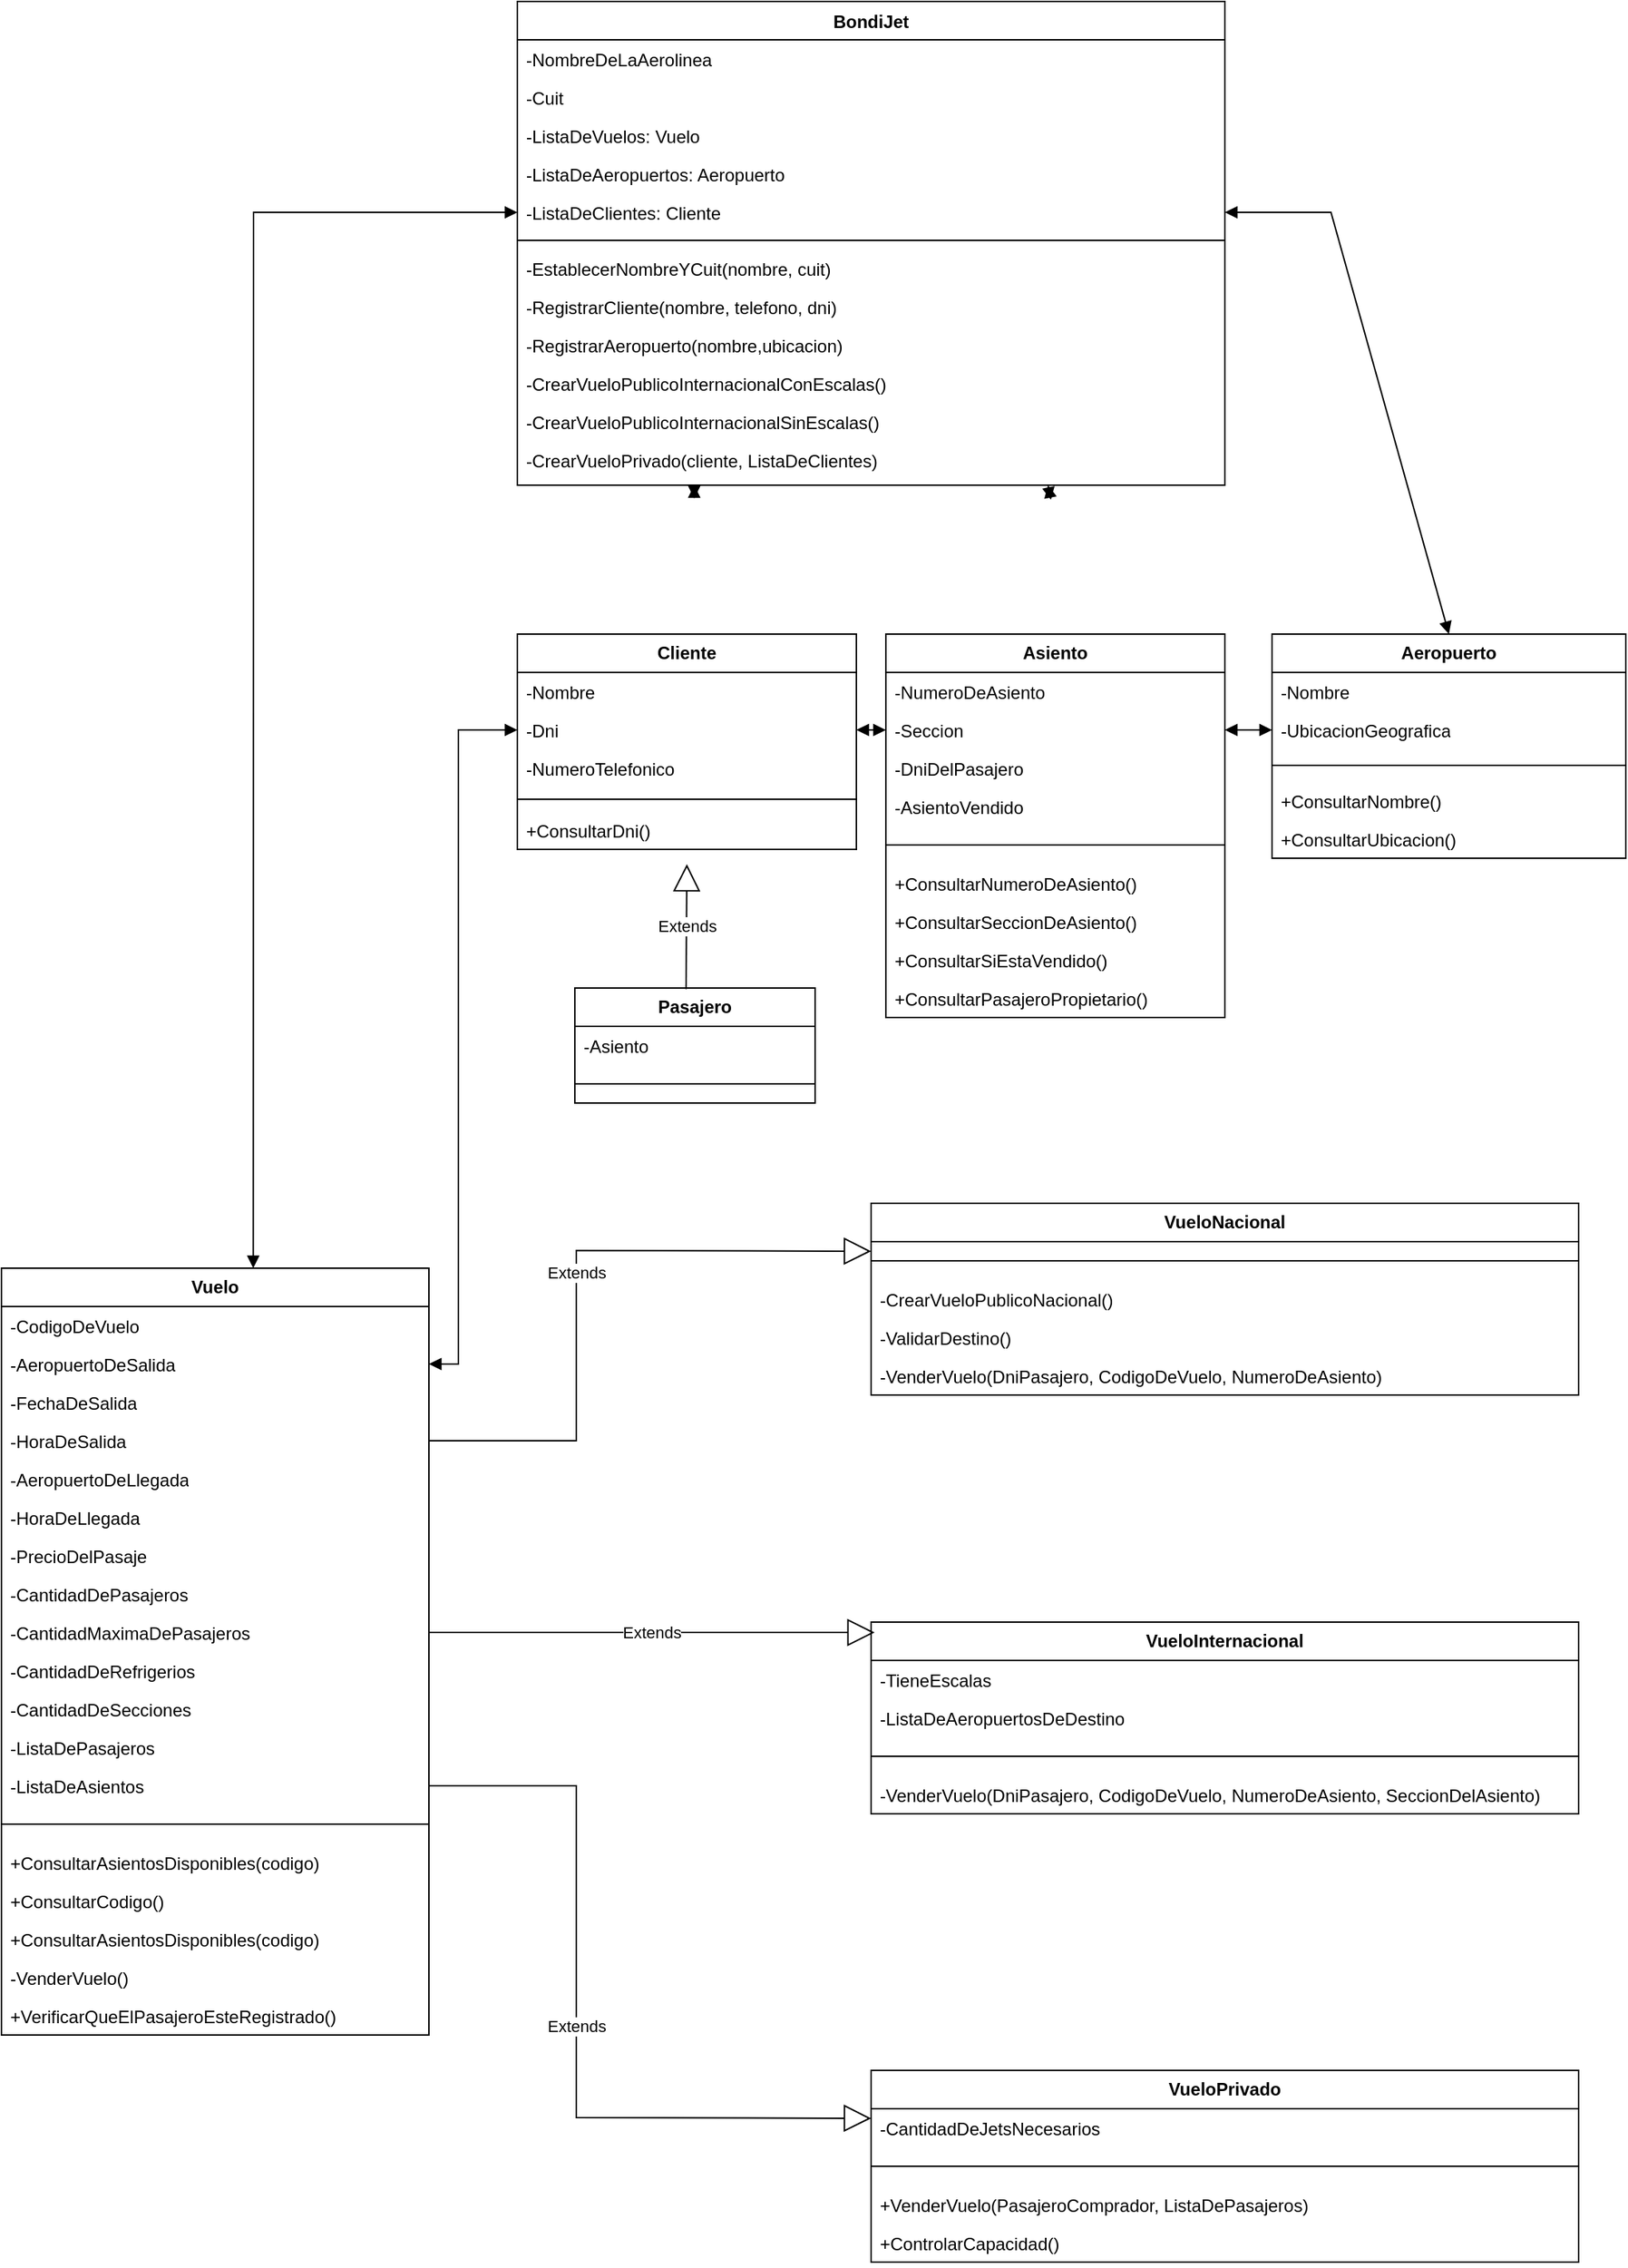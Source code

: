 <mxfile version="24.7.17">
  <diagram id="C5RBs43oDa-KdzZeNtuy" name="Page-1">
    <mxGraphModel dx="1466" dy="803" grid="1" gridSize="10" guides="1" tooltips="1" connect="1" arrows="1" fold="1" page="1" pageScale="1" pageWidth="1169" pageHeight="1654" math="0" shadow="0">
      <root>
        <mxCell id="WIyWlLk6GJQsqaUBKTNV-0" />
        <mxCell id="WIyWlLk6GJQsqaUBKTNV-1" parent="WIyWlLk6GJQsqaUBKTNV-0" />
        <mxCell id="zkfFHV4jXpPFQw0GAbJ--0" value="BondiJet" style="swimlane;fontStyle=1;align=center;verticalAlign=top;childLayout=stackLayout;horizontal=1;startSize=26;horizontalStack=0;resizeParent=1;resizeLast=0;collapsible=1;marginBottom=0;rounded=0;shadow=0;strokeWidth=1;" parent="WIyWlLk6GJQsqaUBKTNV-1" vertex="1">
          <mxGeometry x="408" y="33" width="480" height="328" as="geometry">
            <mxRectangle x="230" y="140" width="160" height="26" as="alternateBounds" />
          </mxGeometry>
        </mxCell>
        <mxCell id="h99EVZ2xonWIezWJAi27-55" value="-NombreDeLaAerolinea" style="text;align=left;verticalAlign=top;spacingLeft=4;spacingRight=4;overflow=hidden;rotatable=0;points=[[0,0.5],[1,0.5]];portConstraint=eastwest;rounded=0;shadow=0;html=0;" vertex="1" parent="zkfFHV4jXpPFQw0GAbJ--0">
          <mxGeometry y="26" width="480" height="26" as="geometry" />
        </mxCell>
        <mxCell id="h99EVZ2xonWIezWJAi27-56" value="-Cuit" style="text;align=left;verticalAlign=top;spacingLeft=4;spacingRight=4;overflow=hidden;rotatable=0;points=[[0,0.5],[1,0.5]];portConstraint=eastwest;rounded=0;shadow=0;html=0;" vertex="1" parent="zkfFHV4jXpPFQw0GAbJ--0">
          <mxGeometry y="52" width="480" height="26" as="geometry" />
        </mxCell>
        <mxCell id="zkfFHV4jXpPFQw0GAbJ--3" value="-ListaDeVuelos: Vuelo" style="text;align=left;verticalAlign=top;spacingLeft=4;spacingRight=4;overflow=hidden;rotatable=0;points=[[0,0.5],[1,0.5]];portConstraint=eastwest;rounded=0;shadow=0;html=0;" parent="zkfFHV4jXpPFQw0GAbJ--0" vertex="1">
          <mxGeometry y="78" width="480" height="26" as="geometry" />
        </mxCell>
        <mxCell id="h99EVZ2xonWIezWJAi27-4" value="-ListaDeAeropuertos: Aeropuerto" style="text;align=left;verticalAlign=top;spacingLeft=4;spacingRight=4;overflow=hidden;rotatable=0;points=[[0,0.5],[1,0.5]];portConstraint=eastwest;rounded=0;shadow=0;html=0;" vertex="1" parent="zkfFHV4jXpPFQw0GAbJ--0">
          <mxGeometry y="104" width="480" height="26" as="geometry" />
        </mxCell>
        <mxCell id="h99EVZ2xonWIezWJAi27-5" value="-ListaDeClientes: Cliente" style="text;align=left;verticalAlign=top;spacingLeft=4;spacingRight=4;overflow=hidden;rotatable=0;points=[[0,0.5],[1,0.5]];portConstraint=eastwest;rounded=0;shadow=0;html=0;" vertex="1" parent="zkfFHV4jXpPFQw0GAbJ--0">
          <mxGeometry y="130" width="480" height="26" as="geometry" />
        </mxCell>
        <mxCell id="zkfFHV4jXpPFQw0GAbJ--4" value="" style="line;html=1;strokeWidth=1;align=left;verticalAlign=middle;spacingTop=-1;spacingLeft=3;spacingRight=3;rotatable=0;labelPosition=right;points=[];portConstraint=eastwest;" parent="zkfFHV4jXpPFQw0GAbJ--0" vertex="1">
          <mxGeometry y="156" width="480" height="12" as="geometry" />
        </mxCell>
        <mxCell id="zkfFHV4jXpPFQw0GAbJ--5" value="-EstablecerNombreYCuit(nombre, cuit)" style="text;align=left;verticalAlign=top;spacingLeft=4;spacingRight=4;overflow=hidden;rotatable=0;points=[[0,0.5],[1,0.5]];portConstraint=eastwest;" parent="zkfFHV4jXpPFQw0GAbJ--0" vertex="1">
          <mxGeometry y="168" width="480" height="26" as="geometry" />
        </mxCell>
        <mxCell id="h99EVZ2xonWIezWJAi27-59" value="-RegistrarCliente(nombre, telefono, dni)" style="text;align=left;verticalAlign=top;spacingLeft=4;spacingRight=4;overflow=hidden;rotatable=0;points=[[0,0.5],[1,0.5]];portConstraint=eastwest;" vertex="1" parent="zkfFHV4jXpPFQw0GAbJ--0">
          <mxGeometry y="194" width="480" height="26" as="geometry" />
        </mxCell>
        <mxCell id="h99EVZ2xonWIezWJAi27-60" value="-RegistrarAeropuerto(nombre,ubicacion)" style="text;align=left;verticalAlign=top;spacingLeft=4;spacingRight=4;overflow=hidden;rotatable=0;points=[[0,0.5],[1,0.5]];portConstraint=eastwest;" vertex="1" parent="zkfFHV4jXpPFQw0GAbJ--0">
          <mxGeometry y="220" width="480" height="26" as="geometry" />
        </mxCell>
        <mxCell id="h99EVZ2xonWIezWJAi27-75" value="-CrearVueloPublicoInternacionalConEscalas()" style="text;align=left;verticalAlign=top;spacingLeft=4;spacingRight=4;overflow=hidden;rotatable=0;points=[[0,0.5],[1,0.5]];portConstraint=eastwest;" vertex="1" parent="zkfFHV4jXpPFQw0GAbJ--0">
          <mxGeometry y="246" width="480" height="26" as="geometry" />
        </mxCell>
        <mxCell id="h99EVZ2xonWIezWJAi27-84" value="-CrearVueloPublicoInternacionalSinEscalas()" style="text;align=left;verticalAlign=top;spacingLeft=4;spacingRight=4;overflow=hidden;rotatable=0;points=[[0,0.5],[1,0.5]];portConstraint=eastwest;" vertex="1" parent="zkfFHV4jXpPFQw0GAbJ--0">
          <mxGeometry y="272" width="480" height="26" as="geometry" />
        </mxCell>
        <mxCell id="h99EVZ2xonWIezWJAi27-76" value="-CrearVueloPrivado(cliente, ListaDeClientes)" style="text;align=left;verticalAlign=top;spacingLeft=4;spacingRight=4;overflow=hidden;rotatable=0;points=[[0,0.5],[1,0.5]];portConstraint=eastwest;" vertex="1" parent="zkfFHV4jXpPFQw0GAbJ--0">
          <mxGeometry y="298" width="480" height="26" as="geometry" />
        </mxCell>
        <mxCell id="h99EVZ2xonWIezWJAi27-0" value="&lt;b&gt;Vuelo&lt;/b&gt;" style="swimlane;fontStyle=0;childLayout=stackLayout;horizontal=1;startSize=26;fillColor=none;horizontalStack=0;resizeParent=1;resizeParentMax=0;resizeLast=0;collapsible=1;marginBottom=0;whiteSpace=wrap;html=1;" vertex="1" parent="WIyWlLk6GJQsqaUBKTNV-1">
          <mxGeometry x="58" y="892" width="290" height="520" as="geometry" />
        </mxCell>
        <mxCell id="h99EVZ2xonWIezWJAi27-2" value="-CodigoDeVuelo" style="text;strokeColor=none;fillColor=none;align=left;verticalAlign=top;spacingLeft=4;spacingRight=4;overflow=hidden;rotatable=0;points=[[0,0.5],[1,0.5]];portConstraint=eastwest;whiteSpace=wrap;html=1;" vertex="1" parent="h99EVZ2xonWIezWJAi27-0">
          <mxGeometry y="26" width="290" height="26" as="geometry" />
        </mxCell>
        <mxCell id="h99EVZ2xonWIezWJAi27-33" value="-AeropuertoDeSalida" style="text;strokeColor=none;fillColor=none;align=left;verticalAlign=top;spacingLeft=4;spacingRight=4;overflow=hidden;rotatable=0;points=[[0,0.5],[1,0.5]];portConstraint=eastwest;whiteSpace=wrap;html=1;" vertex="1" parent="h99EVZ2xonWIezWJAi27-0">
          <mxGeometry y="52" width="290" height="26" as="geometry" />
        </mxCell>
        <mxCell id="h99EVZ2xonWIezWJAi27-34" value="-FechaDeSalida" style="text;strokeColor=none;fillColor=none;align=left;verticalAlign=top;spacingLeft=4;spacingRight=4;overflow=hidden;rotatable=0;points=[[0,0.5],[1,0.5]];portConstraint=eastwest;whiteSpace=wrap;html=1;" vertex="1" parent="h99EVZ2xonWIezWJAi27-0">
          <mxGeometry y="78" width="290" height="26" as="geometry" />
        </mxCell>
        <mxCell id="h99EVZ2xonWIezWJAi27-35" value="-HoraDeSalida" style="text;strokeColor=none;fillColor=none;align=left;verticalAlign=top;spacingLeft=4;spacingRight=4;overflow=hidden;rotatable=0;points=[[0,0.5],[1,0.5]];portConstraint=eastwest;whiteSpace=wrap;html=1;" vertex="1" parent="h99EVZ2xonWIezWJAi27-0">
          <mxGeometry y="104" width="290" height="26" as="geometry" />
        </mxCell>
        <mxCell id="h99EVZ2xonWIezWJAi27-36" value="-AeropuertoDeLlegada" style="text;strokeColor=none;fillColor=none;align=left;verticalAlign=top;spacingLeft=4;spacingRight=4;overflow=hidden;rotatable=0;points=[[0,0.5],[1,0.5]];portConstraint=eastwest;whiteSpace=wrap;html=1;" vertex="1" parent="h99EVZ2xonWIezWJAi27-0">
          <mxGeometry y="130" width="290" height="26" as="geometry" />
        </mxCell>
        <mxCell id="h99EVZ2xonWIezWJAi27-37" value="-HoraDeLlegada" style="text;strokeColor=none;fillColor=none;align=left;verticalAlign=top;spacingLeft=4;spacingRight=4;overflow=hidden;rotatable=0;points=[[0,0.5],[1,0.5]];portConstraint=eastwest;whiteSpace=wrap;html=1;" vertex="1" parent="h99EVZ2xonWIezWJAi27-0">
          <mxGeometry y="156" width="290" height="26" as="geometry" />
        </mxCell>
        <mxCell id="h99EVZ2xonWIezWJAi27-38" value="-PrecioDelPasaje" style="text;strokeColor=none;fillColor=none;align=left;verticalAlign=top;spacingLeft=4;spacingRight=4;overflow=hidden;rotatable=0;points=[[0,0.5],[1,0.5]];portConstraint=eastwest;whiteSpace=wrap;html=1;" vertex="1" parent="h99EVZ2xonWIezWJAi27-0">
          <mxGeometry y="182" width="290" height="26" as="geometry" />
        </mxCell>
        <mxCell id="h99EVZ2xonWIezWJAi27-39" value="-CantidadDePasajeros" style="text;strokeColor=none;fillColor=none;align=left;verticalAlign=top;spacingLeft=4;spacingRight=4;overflow=hidden;rotatable=0;points=[[0,0.5],[1,0.5]];portConstraint=eastwest;whiteSpace=wrap;html=1;" vertex="1" parent="h99EVZ2xonWIezWJAi27-0">
          <mxGeometry y="208" width="290" height="26" as="geometry" />
        </mxCell>
        <mxCell id="h99EVZ2xonWIezWJAi27-40" value="-CantidadMaximaDePasajeros" style="text;strokeColor=none;fillColor=none;align=left;verticalAlign=top;spacingLeft=4;spacingRight=4;overflow=hidden;rotatable=0;points=[[0,0.5],[1,0.5]];portConstraint=eastwest;whiteSpace=wrap;html=1;" vertex="1" parent="h99EVZ2xonWIezWJAi27-0">
          <mxGeometry y="234" width="290" height="26" as="geometry" />
        </mxCell>
        <mxCell id="h99EVZ2xonWIezWJAi27-41" value="-CantidadDeRefrigerios" style="text;strokeColor=none;fillColor=none;align=left;verticalAlign=top;spacingLeft=4;spacingRight=4;overflow=hidden;rotatable=0;points=[[0,0.5],[1,0.5]];portConstraint=eastwest;whiteSpace=wrap;html=1;" vertex="1" parent="h99EVZ2xonWIezWJAi27-0">
          <mxGeometry y="260" width="290" height="26" as="geometry" />
        </mxCell>
        <mxCell id="h99EVZ2xonWIezWJAi27-42" value="-CantidadDeSecciones" style="text;strokeColor=none;fillColor=none;align=left;verticalAlign=top;spacingLeft=4;spacingRight=4;overflow=hidden;rotatable=0;points=[[0,0.5],[1,0.5]];portConstraint=eastwest;whiteSpace=wrap;html=1;" vertex="1" parent="h99EVZ2xonWIezWJAi27-0">
          <mxGeometry y="286" width="290" height="26" as="geometry" />
        </mxCell>
        <mxCell id="h99EVZ2xonWIezWJAi27-44" value="-ListaDePasajeros" style="text;strokeColor=none;fillColor=none;align=left;verticalAlign=top;spacingLeft=4;spacingRight=4;overflow=hidden;rotatable=0;points=[[0,0.5],[1,0.5]];portConstraint=eastwest;whiteSpace=wrap;html=1;" vertex="1" parent="h99EVZ2xonWIezWJAi27-0">
          <mxGeometry y="312" width="290" height="26" as="geometry" />
        </mxCell>
        <mxCell id="h99EVZ2xonWIezWJAi27-45" value="-ListaDeAsientos" style="text;strokeColor=none;fillColor=none;align=left;verticalAlign=top;spacingLeft=4;spacingRight=4;overflow=hidden;rotatable=0;points=[[0,0.5],[1,0.5]];portConstraint=eastwest;whiteSpace=wrap;html=1;" vertex="1" parent="h99EVZ2xonWIezWJAi27-0">
          <mxGeometry y="338" width="290" height="26" as="geometry" />
        </mxCell>
        <mxCell id="h99EVZ2xonWIezWJAi27-29" value="" style="line;html=1;strokeWidth=1;align=left;verticalAlign=middle;spacingTop=-1;spacingLeft=3;spacingRight=3;rotatable=0;labelPosition=right;points=[];portConstraint=eastwest;" vertex="1" parent="h99EVZ2xonWIezWJAi27-0">
          <mxGeometry y="364" width="290" height="26" as="geometry" />
        </mxCell>
        <mxCell id="h99EVZ2xonWIezWJAi27-92" value="+ConsultarAsientosDisponibles(codigo)" style="text;strokeColor=none;fillColor=none;align=left;verticalAlign=top;spacingLeft=4;spacingRight=4;overflow=hidden;rotatable=0;points=[[0,0.5],[1,0.5]];portConstraint=eastwest;whiteSpace=wrap;html=1;" vertex="1" parent="h99EVZ2xonWIezWJAi27-0">
          <mxGeometry y="390" width="290" height="26" as="geometry" />
        </mxCell>
        <mxCell id="h99EVZ2xonWIezWJAi27-95" value="+ConsultarCodigo()" style="text;strokeColor=none;fillColor=none;align=left;verticalAlign=top;spacingLeft=4;spacingRight=4;overflow=hidden;rotatable=0;points=[[0,0.5],[1,0.5]];portConstraint=eastwest;whiteSpace=wrap;html=1;" vertex="1" parent="h99EVZ2xonWIezWJAi27-0">
          <mxGeometry y="416" width="290" height="26" as="geometry" />
        </mxCell>
        <mxCell id="h99EVZ2xonWIezWJAi27-96" value="+ConsultarAsientosDisponibles(codigo)" style="text;strokeColor=none;fillColor=none;align=left;verticalAlign=top;spacingLeft=4;spacingRight=4;overflow=hidden;rotatable=0;points=[[0,0.5],[1,0.5]];portConstraint=eastwest;whiteSpace=wrap;html=1;" vertex="1" parent="h99EVZ2xonWIezWJAi27-0">
          <mxGeometry y="442" width="290" height="26" as="geometry" />
        </mxCell>
        <mxCell id="h99EVZ2xonWIezWJAi27-101" value="-VenderVuelo()" style="text;align=left;verticalAlign=top;spacingLeft=4;spacingRight=4;overflow=hidden;rotatable=0;points=[[0,0.5],[1,0.5]];portConstraint=eastwest;" vertex="1" parent="h99EVZ2xonWIezWJAi27-0">
          <mxGeometry y="468" width="290" height="26" as="geometry" />
        </mxCell>
        <mxCell id="h99EVZ2xonWIezWJAi27-103" value="+VerificarQueElPasajeroEsteRegistrado()" style="text;align=left;verticalAlign=top;spacingLeft=4;spacingRight=4;overflow=hidden;rotatable=0;points=[[0,0.5],[1,0.5]];portConstraint=eastwest;" vertex="1" parent="h99EVZ2xonWIezWJAi27-0">
          <mxGeometry y="494" width="290" height="26" as="geometry" />
        </mxCell>
        <mxCell id="h99EVZ2xonWIezWJAi27-8" value="&lt;b&gt;Aeropuerto&lt;/b&gt;&lt;span style=&quot;color: rgba(0, 0, 0, 0); font-family: monospace; font-size: 0px; text-align: start; text-wrap: nowrap;&quot;&gt;%3CmxGraphModel%3E%3Croot%3E%3CmxCell%20id%3D%220%22%2F%3E%3CmxCell%20id%3D%221%22%20parent%3D%220%22%2F%3E%3CmxCell%20id%3D%222%22%20value%3D%22%26lt%3Bb%26gt%3BVuelos%26lt%3B%2Fb%26gt%3B%22%20style%3D%22swimlane%3BfontStyle%3D0%3BchildLayout%3DstackLayout%3Bhorizontal%3D1%3BstartSize%3D26%3BfillColor%3Dnone%3BhorizontalStack%3D0%3BresizeParent%3D1%3BresizeParentMax%3D0%3BresizeLast%3D0%3Bcollapsible%3D1%3BmarginBottom%3D0%3BwhiteSpace%3Dwrap%3Bhtml%3D1%3B%22%20vertex%3D%221%22%20parent%3D%221%22%3E%3CmxGeometry%20x%3D%2240%22%20y%3D%22240%22%20width%3D%22140%22%20height%3D%22104%22%20as%3D%22geometry%22%2F%3E%3C%2FmxCell%3E%3CmxCell%20id%3D%223%22%20value%3D%22%2B%20field%3A%20type%22%20style%3D%22text%3BstrokeColor%3Dnone%3BfillColor%3Dnone%3Balign%3Dleft%3BverticalAlign%3Dtop%3BspacingLeft%3D4%3BspacingRight%3D4%3Boverflow%3Dhidden%3Brotatable%3D0%3Bpoints%3D%5B%5B0%2C0.5%5D%2C%5B1%2C0.5%5D%5D%3BportConstraint%3Deastwest%3BwhiteSpace%3Dwrap%3Bhtml%3D1%3B%22%20vertex%3D%221%22%20parent%3D%222%22%3E%3CmxGeometry%20y%3D%2226%22%20width%3D%22140%22%20height%3D%2226%22%20as%3D%22geometry%22%2F%3E%3C%2FmxCell%3E%3CmxCell%20id%3D%224%22%20value%3D%22%2B%20field%3A%20type%22%20style%3D%22text%3BstrokeColor%3Dnone%3BfillColor%3Dnone%3Balign%3Dleft%3BverticalAlign%3Dtop%3BspacingLeft%3D4%3BspacingRight%3D4%3Boverflow%3Dhidden%3Brotatable%3D0%3Bpoints%3D%5B%5B0%2C0.5%5D%2C%5B1%2C0.5%5D%5D%3BportConstraint%3Deastwest%3BwhiteSpace%3Dwrap%3Bhtml%3D1%3B%22%20vertex%3D%221%22%20parent%3D%222%22%3E%3CmxGeometry%20y%3D%2252%22%20width%3D%22140%22%20height%3D%2226%22%20as%3D%22geometry%22%2F%3E%3C%2FmxCell%3E%3CmxCell%20id%3D%225%22%20value%3D%22%2B%20field%3A%20type%22%20style%3D%22text%3BstrokeColor%3Dnone%3BfillColor%3Dnone%3Balign%3Dleft%3BverticalAlign%3Dtop%3BspacingLeft%3D4%3BspacingRight%3D4%3Boverflow%3Dhidden%3Brotatable%3D0%3Bpoints%3D%5B%5B0%2C0.5%5D%2C%5B1%2C0.5%5D%5D%3BportConstraint%3Deastwest%3BwhiteSpace%3Dwrap%3Bhtml%3D1%3B%22%20vertex%3D%221%22%20parent%3D%222%22%3E%3CmxGeometry%20y%3D%2278%22%20width%3D%22140%22%20height%3D%2226%22%20as%3D%22geometry%22%2F%3E%3C%2FmxCell%3E%3C%2Froot%3E%3C%2FmxGraphModel&lt;/span&gt;" style="swimlane;fontStyle=0;childLayout=stackLayout;horizontal=1;startSize=26;fillColor=none;horizontalStack=0;resizeParent=1;resizeParentMax=0;resizeLast=0;collapsible=1;marginBottom=0;whiteSpace=wrap;html=1;" vertex="1" parent="WIyWlLk6GJQsqaUBKTNV-1">
          <mxGeometry x="920" y="462" width="240" height="152" as="geometry" />
        </mxCell>
        <mxCell id="h99EVZ2xonWIezWJAi27-9" value="-Nombre" style="text;strokeColor=none;fillColor=none;align=left;verticalAlign=top;spacingLeft=4;spacingRight=4;overflow=hidden;rotatable=0;points=[[0,0.5],[1,0.5]];portConstraint=eastwest;whiteSpace=wrap;html=1;" vertex="1" parent="h99EVZ2xonWIezWJAi27-8">
          <mxGeometry y="26" width="240" height="26" as="geometry" />
        </mxCell>
        <mxCell id="h99EVZ2xonWIezWJAi27-10" value="-UbicacionGeografica" style="text;strokeColor=none;fillColor=none;align=left;verticalAlign=top;spacingLeft=4;spacingRight=4;overflow=hidden;rotatable=0;points=[[0,0.5],[1,0.5]];portConstraint=eastwest;whiteSpace=wrap;html=1;" vertex="1" parent="h99EVZ2xonWIezWJAi27-8">
          <mxGeometry y="52" width="240" height="26" as="geometry" />
        </mxCell>
        <mxCell id="h99EVZ2xonWIezWJAi27-27" value="" style="line;html=1;strokeWidth=1;align=left;verticalAlign=middle;spacingTop=-1;spacingLeft=3;spacingRight=3;rotatable=0;labelPosition=right;points=[];portConstraint=eastwest;" vertex="1" parent="h99EVZ2xonWIezWJAi27-8">
          <mxGeometry y="78" width="240" height="22" as="geometry" />
        </mxCell>
        <mxCell id="h99EVZ2xonWIezWJAi27-106" value="+ConsultarNombre()" style="text;align=left;verticalAlign=top;spacingLeft=4;spacingRight=4;overflow=hidden;rotatable=0;points=[[0,0.5],[1,0.5]];portConstraint=eastwest;" vertex="1" parent="h99EVZ2xonWIezWJAi27-8">
          <mxGeometry y="100" width="240" height="26" as="geometry" />
        </mxCell>
        <mxCell id="h99EVZ2xonWIezWJAi27-107" value="+ConsultarUbicacion()" style="text;align=left;verticalAlign=top;spacingLeft=4;spacingRight=4;overflow=hidden;rotatable=0;points=[[0,0.5],[1,0.5]];portConstraint=eastwest;" vertex="1" parent="h99EVZ2xonWIezWJAi27-8">
          <mxGeometry y="126" width="240" height="26" as="geometry" />
        </mxCell>
        <mxCell id="h99EVZ2xonWIezWJAi27-12" value="&lt;b&gt;Cliente&lt;/b&gt;" style="swimlane;fontStyle=0;childLayout=stackLayout;horizontal=1;startSize=26;fillColor=none;horizontalStack=0;resizeParent=1;resizeParentMax=0;resizeLast=0;collapsible=1;marginBottom=0;whiteSpace=wrap;html=1;" vertex="1" parent="WIyWlLk6GJQsqaUBKTNV-1">
          <mxGeometry x="408" y="462" width="230" height="146" as="geometry" />
        </mxCell>
        <mxCell id="h99EVZ2xonWIezWJAi27-13" value="-Nombre" style="text;strokeColor=none;fillColor=none;align=left;verticalAlign=top;spacingLeft=4;spacingRight=4;overflow=hidden;rotatable=0;points=[[0,0.5],[1,0.5]];portConstraint=eastwest;whiteSpace=wrap;html=1;" vertex="1" parent="h99EVZ2xonWIezWJAi27-12">
          <mxGeometry y="26" width="230" height="26" as="geometry" />
        </mxCell>
        <mxCell id="h99EVZ2xonWIezWJAi27-14" value="-Dni" style="text;strokeColor=none;fillColor=none;align=left;verticalAlign=top;spacingLeft=4;spacingRight=4;overflow=hidden;rotatable=0;points=[[0,0.5],[1,0.5]];portConstraint=eastwest;whiteSpace=wrap;html=1;" vertex="1" parent="h99EVZ2xonWIezWJAi27-12">
          <mxGeometry y="52" width="230" height="26" as="geometry" />
        </mxCell>
        <mxCell id="h99EVZ2xonWIezWJAi27-15" value="-NumeroTelefonico" style="text;strokeColor=none;fillColor=none;align=left;verticalAlign=top;spacingLeft=4;spacingRight=4;overflow=hidden;rotatable=0;points=[[0,0.5],[1,0.5]];portConstraint=eastwest;whiteSpace=wrap;html=1;" vertex="1" parent="h99EVZ2xonWIezWJAi27-12">
          <mxGeometry y="78" width="230" height="26" as="geometry" />
        </mxCell>
        <mxCell id="h99EVZ2xonWIezWJAi27-28" value="" style="line;html=1;strokeWidth=1;align=left;verticalAlign=middle;spacingTop=-1;spacingLeft=3;spacingRight=3;rotatable=0;labelPosition=right;points=[];portConstraint=eastwest;" vertex="1" parent="h99EVZ2xonWIezWJAi27-12">
          <mxGeometry y="104" width="230" height="16" as="geometry" />
        </mxCell>
        <mxCell id="h99EVZ2xonWIezWJAi27-91" value="+ConsultarDni()" style="text;strokeColor=none;fillColor=none;align=left;verticalAlign=top;spacingLeft=4;spacingRight=4;overflow=hidden;rotatable=0;points=[[0,0.5],[1,0.5]];portConstraint=eastwest;whiteSpace=wrap;html=1;" vertex="1" parent="h99EVZ2xonWIezWJAi27-12">
          <mxGeometry y="120" width="230" height="26" as="geometry" />
        </mxCell>
        <mxCell id="h99EVZ2xonWIezWJAi27-16" value="&lt;b&gt;Pasajero&lt;/b&gt;" style="swimlane;fontStyle=0;childLayout=stackLayout;horizontal=1;startSize=26;fillColor=none;horizontalStack=0;resizeParent=1;resizeParentMax=0;resizeLast=0;collapsible=1;marginBottom=0;whiteSpace=wrap;html=1;" vertex="1" parent="WIyWlLk6GJQsqaUBKTNV-1">
          <mxGeometry x="447" y="702" width="163" height="78" as="geometry" />
        </mxCell>
        <mxCell id="h99EVZ2xonWIezWJAi27-17" value="-Asiento" style="text;strokeColor=none;fillColor=none;align=left;verticalAlign=top;spacingLeft=4;spacingRight=4;overflow=hidden;rotatable=0;points=[[0,0.5],[1,0.5]];portConstraint=eastwest;whiteSpace=wrap;html=1;" vertex="1" parent="h99EVZ2xonWIezWJAi27-16">
          <mxGeometry y="26" width="163" height="26" as="geometry" />
        </mxCell>
        <mxCell id="h99EVZ2xonWIezWJAi27-30" value="" style="line;html=1;strokeWidth=1;align=left;verticalAlign=middle;spacingTop=-1;spacingLeft=3;spacingRight=3;rotatable=0;labelPosition=right;points=[];portConstraint=eastwest;" vertex="1" parent="h99EVZ2xonWIezWJAi27-16">
          <mxGeometry y="52" width="163" height="26" as="geometry" />
        </mxCell>
        <mxCell id="h99EVZ2xonWIezWJAi27-20" value="&lt;b&gt;Asiento&lt;/b&gt;" style="swimlane;fontStyle=0;childLayout=stackLayout;horizontal=1;startSize=26;fillColor=none;horizontalStack=0;resizeParent=1;resizeParentMax=0;resizeLast=0;collapsible=1;marginBottom=0;whiteSpace=wrap;html=1;" vertex="1" parent="WIyWlLk6GJQsqaUBKTNV-1">
          <mxGeometry x="658" y="462" width="230" height="260" as="geometry" />
        </mxCell>
        <mxCell id="h99EVZ2xonWIezWJAi27-21" value="-NumeroDeAsiento" style="text;strokeColor=none;fillColor=none;align=left;verticalAlign=top;spacingLeft=4;spacingRight=4;overflow=hidden;rotatable=0;points=[[0,0.5],[1,0.5]];portConstraint=eastwest;whiteSpace=wrap;html=1;" vertex="1" parent="h99EVZ2xonWIezWJAi27-20">
          <mxGeometry y="26" width="230" height="26" as="geometry" />
        </mxCell>
        <mxCell id="h99EVZ2xonWIezWJAi27-22" value="-Seccion" style="text;strokeColor=none;fillColor=none;align=left;verticalAlign=top;spacingLeft=4;spacingRight=4;overflow=hidden;rotatable=0;points=[[0,0.5],[1,0.5]];portConstraint=eastwest;whiteSpace=wrap;html=1;" vertex="1" parent="h99EVZ2xonWIezWJAi27-20">
          <mxGeometry y="52" width="230" height="26" as="geometry" />
        </mxCell>
        <mxCell id="h99EVZ2xonWIezWJAi27-23" value="-DniDelPasajero" style="text;strokeColor=none;fillColor=none;align=left;verticalAlign=top;spacingLeft=4;spacingRight=4;overflow=hidden;rotatable=0;points=[[0,0.5],[1,0.5]];portConstraint=eastwest;whiteSpace=wrap;html=1;" vertex="1" parent="h99EVZ2xonWIezWJAi27-20">
          <mxGeometry y="78" width="230" height="26" as="geometry" />
        </mxCell>
        <mxCell id="h99EVZ2xonWIezWJAi27-25" value="-AsientoVendido" style="text;strokeColor=none;fillColor=none;align=left;verticalAlign=top;spacingLeft=4;spacingRight=4;overflow=hidden;rotatable=0;points=[[0,0.5],[1,0.5]];portConstraint=eastwest;whiteSpace=wrap;html=1;" vertex="1" parent="h99EVZ2xonWIezWJAi27-20">
          <mxGeometry y="104" width="230" height="26" as="geometry" />
        </mxCell>
        <mxCell id="h99EVZ2xonWIezWJAi27-26" value="" style="line;html=1;strokeWidth=1;align=left;verticalAlign=middle;spacingTop=-1;spacingLeft=3;spacingRight=3;rotatable=0;labelPosition=right;points=[];portConstraint=eastwest;" vertex="1" parent="h99EVZ2xonWIezWJAi27-20">
          <mxGeometry y="130" width="230" height="26" as="geometry" />
        </mxCell>
        <mxCell id="h99EVZ2xonWIezWJAi27-87" value="+ConsultarNumeroDeAsiento()&lt;span style=&quot;color: rgba(0, 0, 0, 0); font-family: monospace; font-size: 0px; text-wrap: nowrap;&quot;&gt;%3CmxGraphModel%3E%3Croot%3E%3CmxCell%20id%3D%220%22%2F%3E%3CmxCell%20id%3D%221%22%20parent%3D%220%22%2F%3E%3CmxCell%20id%3D%222%22%20value%3D%22-AsientoVendido%22%20style%3D%22text%3BstrokeColor%3Dnone%3BfillColor%3Dnone%3Balign%3Dleft%3BverticalAlign%3Dtop%3BspacingLeft%3D4%3BspacingRight%3D4%3Boverflow%3Dhidden%3Brotatable%3D0%3Bpoints%3D%5B%5B0%2C0.5%5D%2C%5B1%2C0.5%5D%5D%3BportConstraint%3Deastwest%3BwhiteSpace%3Dwrap%3Bhtml%3D1%3B%22%20vertex%3D%221%22%20parent%3D%221%22%3E%3CmxGeometry%20x%3D%22610%22%20y%3D%22474%22%20width%3D%22230%22%20height%3D%2226%22%20as%3D%22geometry%22%2F%3E%3C%2FmxCell%3E%3C%2Froot%3E%3C%2FmxGraphModel%3E&lt;/span&gt;" style="text;strokeColor=none;fillColor=none;align=left;verticalAlign=top;spacingLeft=4;spacingRight=4;overflow=hidden;rotatable=0;points=[[0,0.5],[1,0.5]];portConstraint=eastwest;whiteSpace=wrap;html=1;" vertex="1" parent="h99EVZ2xonWIezWJAi27-20">
          <mxGeometry y="156" width="230" height="26" as="geometry" />
        </mxCell>
        <mxCell id="h99EVZ2xonWIezWJAi27-88" value="+ConsultarSeccionDeAsiento()" style="text;strokeColor=none;fillColor=none;align=left;verticalAlign=top;spacingLeft=4;spacingRight=4;overflow=hidden;rotatable=0;points=[[0,0.5],[1,0.5]];portConstraint=eastwest;whiteSpace=wrap;html=1;" vertex="1" parent="h99EVZ2xonWIezWJAi27-20">
          <mxGeometry y="182" width="230" height="26" as="geometry" />
        </mxCell>
        <mxCell id="h99EVZ2xonWIezWJAi27-90" value="+ConsultarSiEstaVendido()" style="text;strokeColor=none;fillColor=none;align=left;verticalAlign=top;spacingLeft=4;spacingRight=4;overflow=hidden;rotatable=0;points=[[0,0.5],[1,0.5]];portConstraint=eastwest;whiteSpace=wrap;html=1;" vertex="1" parent="h99EVZ2xonWIezWJAi27-20">
          <mxGeometry y="208" width="230" height="26" as="geometry" />
        </mxCell>
        <mxCell id="h99EVZ2xonWIezWJAi27-89" value="+ConsultarPasajeroPropietario()" style="text;strokeColor=none;fillColor=none;align=left;verticalAlign=top;spacingLeft=4;spacingRight=4;overflow=hidden;rotatable=0;points=[[0,0.5],[1,0.5]];portConstraint=eastwest;whiteSpace=wrap;html=1;" vertex="1" parent="h99EVZ2xonWIezWJAi27-20">
          <mxGeometry y="234" width="230" height="26" as="geometry" />
        </mxCell>
        <mxCell id="h99EVZ2xonWIezWJAi27-24" value="Extends" style="endArrow=block;endSize=16;endFill=0;html=1;rounded=0;exitX=0.463;exitY=0.009;exitDx=0;exitDy=0;entryX=0.5;entryY=1;entryDx=0;entryDy=0;exitPerimeter=0;" edge="1" parent="WIyWlLk6GJQsqaUBKTNV-1" source="h99EVZ2xonWIezWJAi27-16">
          <mxGeometry width="160" relative="1" as="geometry">
            <mxPoint x="527" y="702" as="sourcePoint" />
            <mxPoint x="523" y="618" as="targetPoint" />
          </mxGeometry>
        </mxCell>
        <mxCell id="h99EVZ2xonWIezWJAi27-46" value="" style="endArrow=block;startArrow=block;endFill=1;startFill=1;html=1;rounded=0;exitX=1;exitY=0.5;exitDx=0;exitDy=0;entryX=0;entryY=0.5;entryDx=0;entryDy=0;" edge="1" parent="WIyWlLk6GJQsqaUBKTNV-1" target="h99EVZ2xonWIezWJAi27-14">
          <mxGeometry width="160" relative="1" as="geometry">
            <mxPoint x="348" y="957" as="sourcePoint" />
            <mxPoint x="558" y="412" as="targetPoint" />
            <Array as="points">
              <mxPoint x="368" y="957" />
              <mxPoint x="368" y="527" />
            </Array>
          </mxGeometry>
        </mxCell>
        <mxCell id="h99EVZ2xonWIezWJAi27-47" value="" style="endArrow=block;startArrow=block;endFill=1;startFill=1;html=1;rounded=0;exitX=1;exitY=0.5;exitDx=0;exitDy=0;entryX=0;entryY=0.5;entryDx=0;entryDy=0;" edge="1" parent="WIyWlLk6GJQsqaUBKTNV-1" source="h99EVZ2xonWIezWJAi27-14" target="h99EVZ2xonWIezWJAi27-22">
          <mxGeometry width="160" relative="1" as="geometry">
            <mxPoint x="628" y="526.58" as="sourcePoint" />
            <mxPoint x="678" y="526.58" as="targetPoint" />
          </mxGeometry>
        </mxCell>
        <mxCell id="h99EVZ2xonWIezWJAi27-48" value="" style="endArrow=block;startArrow=block;endFill=1;startFill=1;html=1;rounded=0;entryX=0;entryY=0.5;entryDx=0;entryDy=0;exitX=1;exitY=0.5;exitDx=0;exitDy=0;" edge="1" parent="WIyWlLk6GJQsqaUBKTNV-1" source="h99EVZ2xonWIezWJAi27-22" target="h99EVZ2xonWIezWJAi27-10">
          <mxGeometry width="160" relative="1" as="geometry">
            <mxPoint x="890" y="532" as="sourcePoint" />
            <mxPoint x="904" y="526.58" as="targetPoint" />
          </mxGeometry>
        </mxCell>
        <mxCell id="h99EVZ2xonWIezWJAi27-49" value="" style="endArrow=block;startArrow=block;endFill=1;startFill=1;html=1;rounded=0;entryX=0;entryY=0.5;entryDx=0;entryDy=0;exitX=0.589;exitY=0;exitDx=0;exitDy=0;exitPerimeter=0;" edge="1" parent="WIyWlLk6GJQsqaUBKTNV-1" source="h99EVZ2xonWIezWJAi27-0" target="h99EVZ2xonWIezWJAi27-5">
          <mxGeometry width="160" relative="1" as="geometry">
            <mxPoint x="224" y="790" as="sourcePoint" />
            <mxPoint x="528" y="184" as="targetPoint" />
            <Array as="points">
              <mxPoint x="229" y="176" />
            </Array>
          </mxGeometry>
        </mxCell>
        <mxCell id="h99EVZ2xonWIezWJAi27-52" value="" style="endArrow=block;startArrow=block;endFill=1;startFill=1;html=1;rounded=0;entryX=0.25;entryY=1;entryDx=0;entryDy=0;" edge="1" parent="WIyWlLk6GJQsqaUBKTNV-1" target="zkfFHV4jXpPFQw0GAbJ--0">
          <mxGeometry width="160" relative="1" as="geometry">
            <mxPoint x="528" y="370" as="sourcePoint" />
            <mxPoint x="468" y="260" as="targetPoint" />
          </mxGeometry>
        </mxCell>
        <mxCell id="h99EVZ2xonWIezWJAi27-53" value="" style="endArrow=block;startArrow=block;endFill=1;startFill=1;html=1;rounded=0;exitX=0.4;exitY=0.006;exitDx=0;exitDy=0;exitPerimeter=0;entryX=0.75;entryY=1;entryDx=0;entryDy=0;" edge="1" parent="WIyWlLk6GJQsqaUBKTNV-1" target="zkfFHV4jXpPFQw0GAbJ--0">
          <mxGeometry width="160" relative="1" as="geometry">
            <mxPoint x="770" y="370.936" as="sourcePoint" />
            <mxPoint x="758" y="320" as="targetPoint" />
          </mxGeometry>
        </mxCell>
        <mxCell id="h99EVZ2xonWIezWJAi27-54" value="" style="endArrow=block;startArrow=block;endFill=1;startFill=1;html=1;rounded=0;entryX=1;entryY=0.5;entryDx=0;entryDy=0;exitX=0.5;exitY=0;exitDx=0;exitDy=0;" edge="1" parent="WIyWlLk6GJQsqaUBKTNV-1" source="h99EVZ2xonWIezWJAi27-8" target="h99EVZ2xonWIezWJAi27-5">
          <mxGeometry width="160" relative="1" as="geometry">
            <mxPoint x="1068" y="370" as="sourcePoint" />
            <mxPoint x="752" y="183" as="targetPoint" />
            <Array as="points">
              <mxPoint x="960" y="176" />
            </Array>
          </mxGeometry>
        </mxCell>
        <mxCell id="h99EVZ2xonWIezWJAi27-61" value="Extends" style="endArrow=block;endSize=16;endFill=0;html=1;rounded=0;entryX=0;entryY=0.25;entryDx=0;entryDy=0;" edge="1" parent="WIyWlLk6GJQsqaUBKTNV-1" target="h99EVZ2xonWIezWJAi27-62">
          <mxGeometry width="160" relative="1" as="geometry">
            <mxPoint x="348" y="1009" as="sourcePoint" />
            <mxPoint x="618" y="872" as="targetPoint" />
            <Array as="points">
              <mxPoint x="448" y="1009" />
              <mxPoint x="448" y="880" />
            </Array>
          </mxGeometry>
        </mxCell>
        <mxCell id="h99EVZ2xonWIezWJAi27-62" value="&lt;b&gt;VueloNacional&lt;/b&gt;" style="swimlane;fontStyle=0;childLayout=stackLayout;horizontal=1;startSize=26;fillColor=none;horizontalStack=0;resizeParent=1;resizeParentMax=0;resizeLast=0;collapsible=1;marginBottom=0;whiteSpace=wrap;html=1;" vertex="1" parent="WIyWlLk6GJQsqaUBKTNV-1">
          <mxGeometry x="648" y="848" width="480" height="130" as="geometry" />
        </mxCell>
        <mxCell id="h99EVZ2xonWIezWJAi27-64" value="" style="line;html=1;strokeWidth=1;align=left;verticalAlign=middle;spacingTop=-1;spacingLeft=3;spacingRight=3;rotatable=0;labelPosition=right;points=[];portConstraint=eastwest;" vertex="1" parent="h99EVZ2xonWIezWJAi27-62">
          <mxGeometry y="26" width="480" height="26" as="geometry" />
        </mxCell>
        <mxCell id="h99EVZ2xonWIezWJAi27-74" value="-CrearVueloPublicoNacional()" style="text;align=left;verticalAlign=top;spacingLeft=4;spacingRight=4;overflow=hidden;rotatable=0;points=[[0,0.5],[1,0.5]];portConstraint=eastwest;" vertex="1" parent="h99EVZ2xonWIezWJAi27-62">
          <mxGeometry y="52" width="480" height="26" as="geometry" />
        </mxCell>
        <mxCell id="h99EVZ2xonWIezWJAi27-83" value="-ValidarDestino()" style="text;align=left;verticalAlign=top;spacingLeft=4;spacingRight=4;overflow=hidden;rotatable=0;points=[[0,0.5],[1,0.5]];portConstraint=eastwest;" vertex="1" parent="h99EVZ2xonWIezWJAi27-62">
          <mxGeometry y="78" width="480" height="26" as="geometry" />
        </mxCell>
        <mxCell id="h99EVZ2xonWIezWJAi27-98" value="-VenderVuelo(DniPasajero, CodigoDeVuelo, NumeroDeAsiento)" style="text;align=left;verticalAlign=top;spacingLeft=4;spacingRight=4;overflow=hidden;rotatable=0;points=[[0,0.5],[1,0.5]];portConstraint=eastwest;" vertex="1" parent="h99EVZ2xonWIezWJAi27-62">
          <mxGeometry y="104" width="480" height="26" as="geometry" />
        </mxCell>
        <mxCell id="h99EVZ2xonWIezWJAi27-65" value="&lt;b&gt;VueloInternacional&lt;/b&gt;" style="swimlane;fontStyle=0;childLayout=stackLayout;horizontal=1;startSize=26;fillColor=none;horizontalStack=0;resizeParent=1;resizeParentMax=0;resizeLast=0;collapsible=1;marginBottom=0;whiteSpace=wrap;html=1;" vertex="1" parent="WIyWlLk6GJQsqaUBKTNV-1">
          <mxGeometry x="648" y="1132" width="480" height="130" as="geometry" />
        </mxCell>
        <mxCell id="h99EVZ2xonWIezWJAi27-3" value="-TieneEscalas" style="text;strokeColor=none;fillColor=none;align=left;verticalAlign=top;spacingLeft=4;spacingRight=4;overflow=hidden;rotatable=0;points=[[0,0.5],[1,0.5]];portConstraint=eastwest;whiteSpace=wrap;html=1;" vertex="1" parent="h99EVZ2xonWIezWJAi27-65">
          <mxGeometry y="26" width="480" height="26" as="geometry" />
        </mxCell>
        <mxCell id="h99EVZ2xonWIezWJAi27-82" value="-ListaDeAeropuertosDeDestino" style="text;strokeColor=none;fillColor=none;align=left;verticalAlign=top;spacingLeft=4;spacingRight=4;overflow=hidden;rotatable=0;points=[[0,0.5],[1,0.5]];portConstraint=eastwest;whiteSpace=wrap;html=1;" vertex="1" parent="h99EVZ2xonWIezWJAi27-65">
          <mxGeometry y="52" width="480" height="26" as="geometry" />
        </mxCell>
        <mxCell id="h99EVZ2xonWIezWJAi27-67" value="" style="line;html=1;strokeWidth=1;align=left;verticalAlign=middle;spacingTop=-1;spacingLeft=3;spacingRight=3;rotatable=0;labelPosition=right;points=[];portConstraint=eastwest;" vertex="1" parent="h99EVZ2xonWIezWJAi27-65">
          <mxGeometry y="78" width="480" height="26" as="geometry" />
        </mxCell>
        <mxCell id="h99EVZ2xonWIezWJAi27-99" value="-VenderVuelo(DniPasajero, CodigoDeVuelo, NumeroDeAsiento, SeccionDelAsiento)" style="text;align=left;verticalAlign=top;spacingLeft=4;spacingRight=4;overflow=hidden;rotatable=0;points=[[0,0.5],[1,0.5]];portConstraint=eastwest;" vertex="1" parent="h99EVZ2xonWIezWJAi27-65">
          <mxGeometry y="104" width="480" height="26" as="geometry" />
        </mxCell>
        <mxCell id="h99EVZ2xonWIezWJAi27-68" value="&lt;b&gt;VueloPrivado&lt;/b&gt;" style="swimlane;fontStyle=0;childLayout=stackLayout;horizontal=1;startSize=26;fillColor=none;horizontalStack=0;resizeParent=1;resizeParentMax=0;resizeLast=0;collapsible=1;marginBottom=0;whiteSpace=wrap;html=1;" vertex="1" parent="WIyWlLk6GJQsqaUBKTNV-1">
          <mxGeometry x="648" y="1436" width="480" height="130" as="geometry" />
        </mxCell>
        <mxCell id="h99EVZ2xonWIezWJAi27-81" value="-CantidadDeJetsNecesarios" style="text;strokeColor=none;fillColor=none;align=left;verticalAlign=top;spacingLeft=4;spacingRight=4;overflow=hidden;rotatable=0;points=[[0,0.5],[1,0.5]];portConstraint=eastwest;whiteSpace=wrap;html=1;" vertex="1" parent="h99EVZ2xonWIezWJAi27-68">
          <mxGeometry y="26" width="480" height="26" as="geometry" />
        </mxCell>
        <mxCell id="h99EVZ2xonWIezWJAi27-70" value="" style="line;html=1;strokeWidth=1;align=left;verticalAlign=middle;spacingTop=-1;spacingLeft=3;spacingRight=3;rotatable=0;labelPosition=right;points=[];portConstraint=eastwest;" vertex="1" parent="h99EVZ2xonWIezWJAi27-68">
          <mxGeometry y="52" width="480" height="26" as="geometry" />
        </mxCell>
        <mxCell id="h99EVZ2xonWIezWJAi27-100" value="+VenderVuelo(PasajeroComprador, ListaDePasajeros)" style="text;align=left;verticalAlign=top;spacingLeft=4;spacingRight=4;overflow=hidden;rotatable=0;points=[[0,0.5],[1,0.5]];portConstraint=eastwest;" vertex="1" parent="h99EVZ2xonWIezWJAi27-68">
          <mxGeometry y="78" width="480" height="26" as="geometry" />
        </mxCell>
        <mxCell id="h99EVZ2xonWIezWJAi27-104" value="+ControlarCapacidad()" style="text;align=left;verticalAlign=top;spacingLeft=4;spacingRight=4;overflow=hidden;rotatable=0;points=[[0,0.5],[1,0.5]];portConstraint=eastwest;" vertex="1" parent="h99EVZ2xonWIezWJAi27-68">
          <mxGeometry y="104" width="480" height="26" as="geometry" />
        </mxCell>
        <mxCell id="h99EVZ2xonWIezWJAi27-71" value="Extends" style="endArrow=block;endSize=16;endFill=0;html=1;rounded=0;entryX=0.005;entryY=0.054;entryDx=0;entryDy=0;entryPerimeter=0;exitX=1;exitY=0.5;exitDx=0;exitDy=0;" edge="1" parent="WIyWlLk6GJQsqaUBKTNV-1" target="h99EVZ2xonWIezWJAi27-65">
          <mxGeometry width="160" relative="1" as="geometry">
            <mxPoint x="348" y="1139.0" as="sourcePoint" />
            <mxPoint x="638" y="1112" as="targetPoint" />
            <Array as="points">
              <mxPoint x="448" y="1139" />
            </Array>
          </mxGeometry>
        </mxCell>
        <mxCell id="h99EVZ2xonWIezWJAi27-72" value="Extends" style="endArrow=block;endSize=16;endFill=0;html=1;rounded=0;exitX=1;exitY=0.5;exitDx=0;exitDy=0;entryX=0;entryY=0.25;entryDx=0;entryDy=0;" edge="1" parent="WIyWlLk6GJQsqaUBKTNV-1" target="h99EVZ2xonWIezWJAi27-68">
          <mxGeometry width="160" relative="1" as="geometry">
            <mxPoint x="348" y="1243.0" as="sourcePoint" />
            <mxPoint x="563" y="1360" as="targetPoint" />
            <Array as="points">
              <mxPoint x="448" y="1243" />
              <mxPoint x="448" y="1468" />
            </Array>
          </mxGeometry>
        </mxCell>
      </root>
    </mxGraphModel>
  </diagram>
</mxfile>
